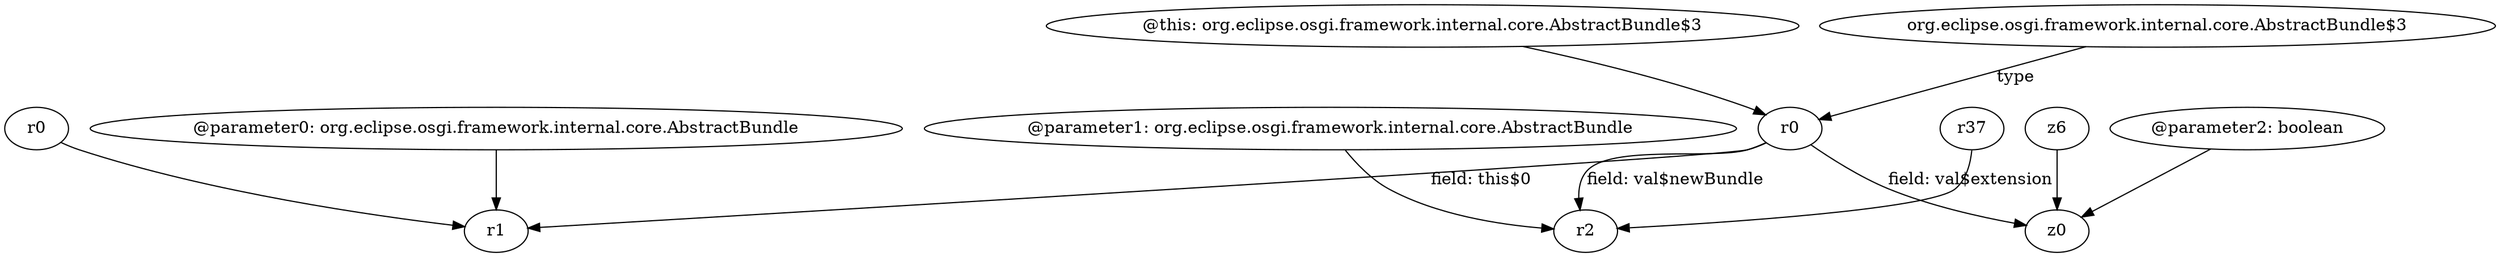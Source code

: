 digraph g {
0[label="@this: org.eclipse.osgi.framework.internal.core.AbstractBundle$3"]
1[label="r0"]
0->1[label=""]
2[label="r0"]
3[label="r1"]
2->3[label=""]
4[label="r37"]
5[label="r2"]
4->5[label=""]
6[label="@parameter1: org.eclipse.osgi.framework.internal.core.AbstractBundle"]
6->5[label=""]
7[label="z6"]
8[label="z0"]
7->8[label=""]
9[label="@parameter2: boolean"]
9->8[label=""]
10[label="@parameter0: org.eclipse.osgi.framework.internal.core.AbstractBundle"]
10->3[label=""]
11[label="org.eclipse.osgi.framework.internal.core.AbstractBundle$3"]
11->1[label="type"]
1->8[label="field: val$extension"]
1->3[label="field: this$0"]
1->5[label="field: val$newBundle"]
}